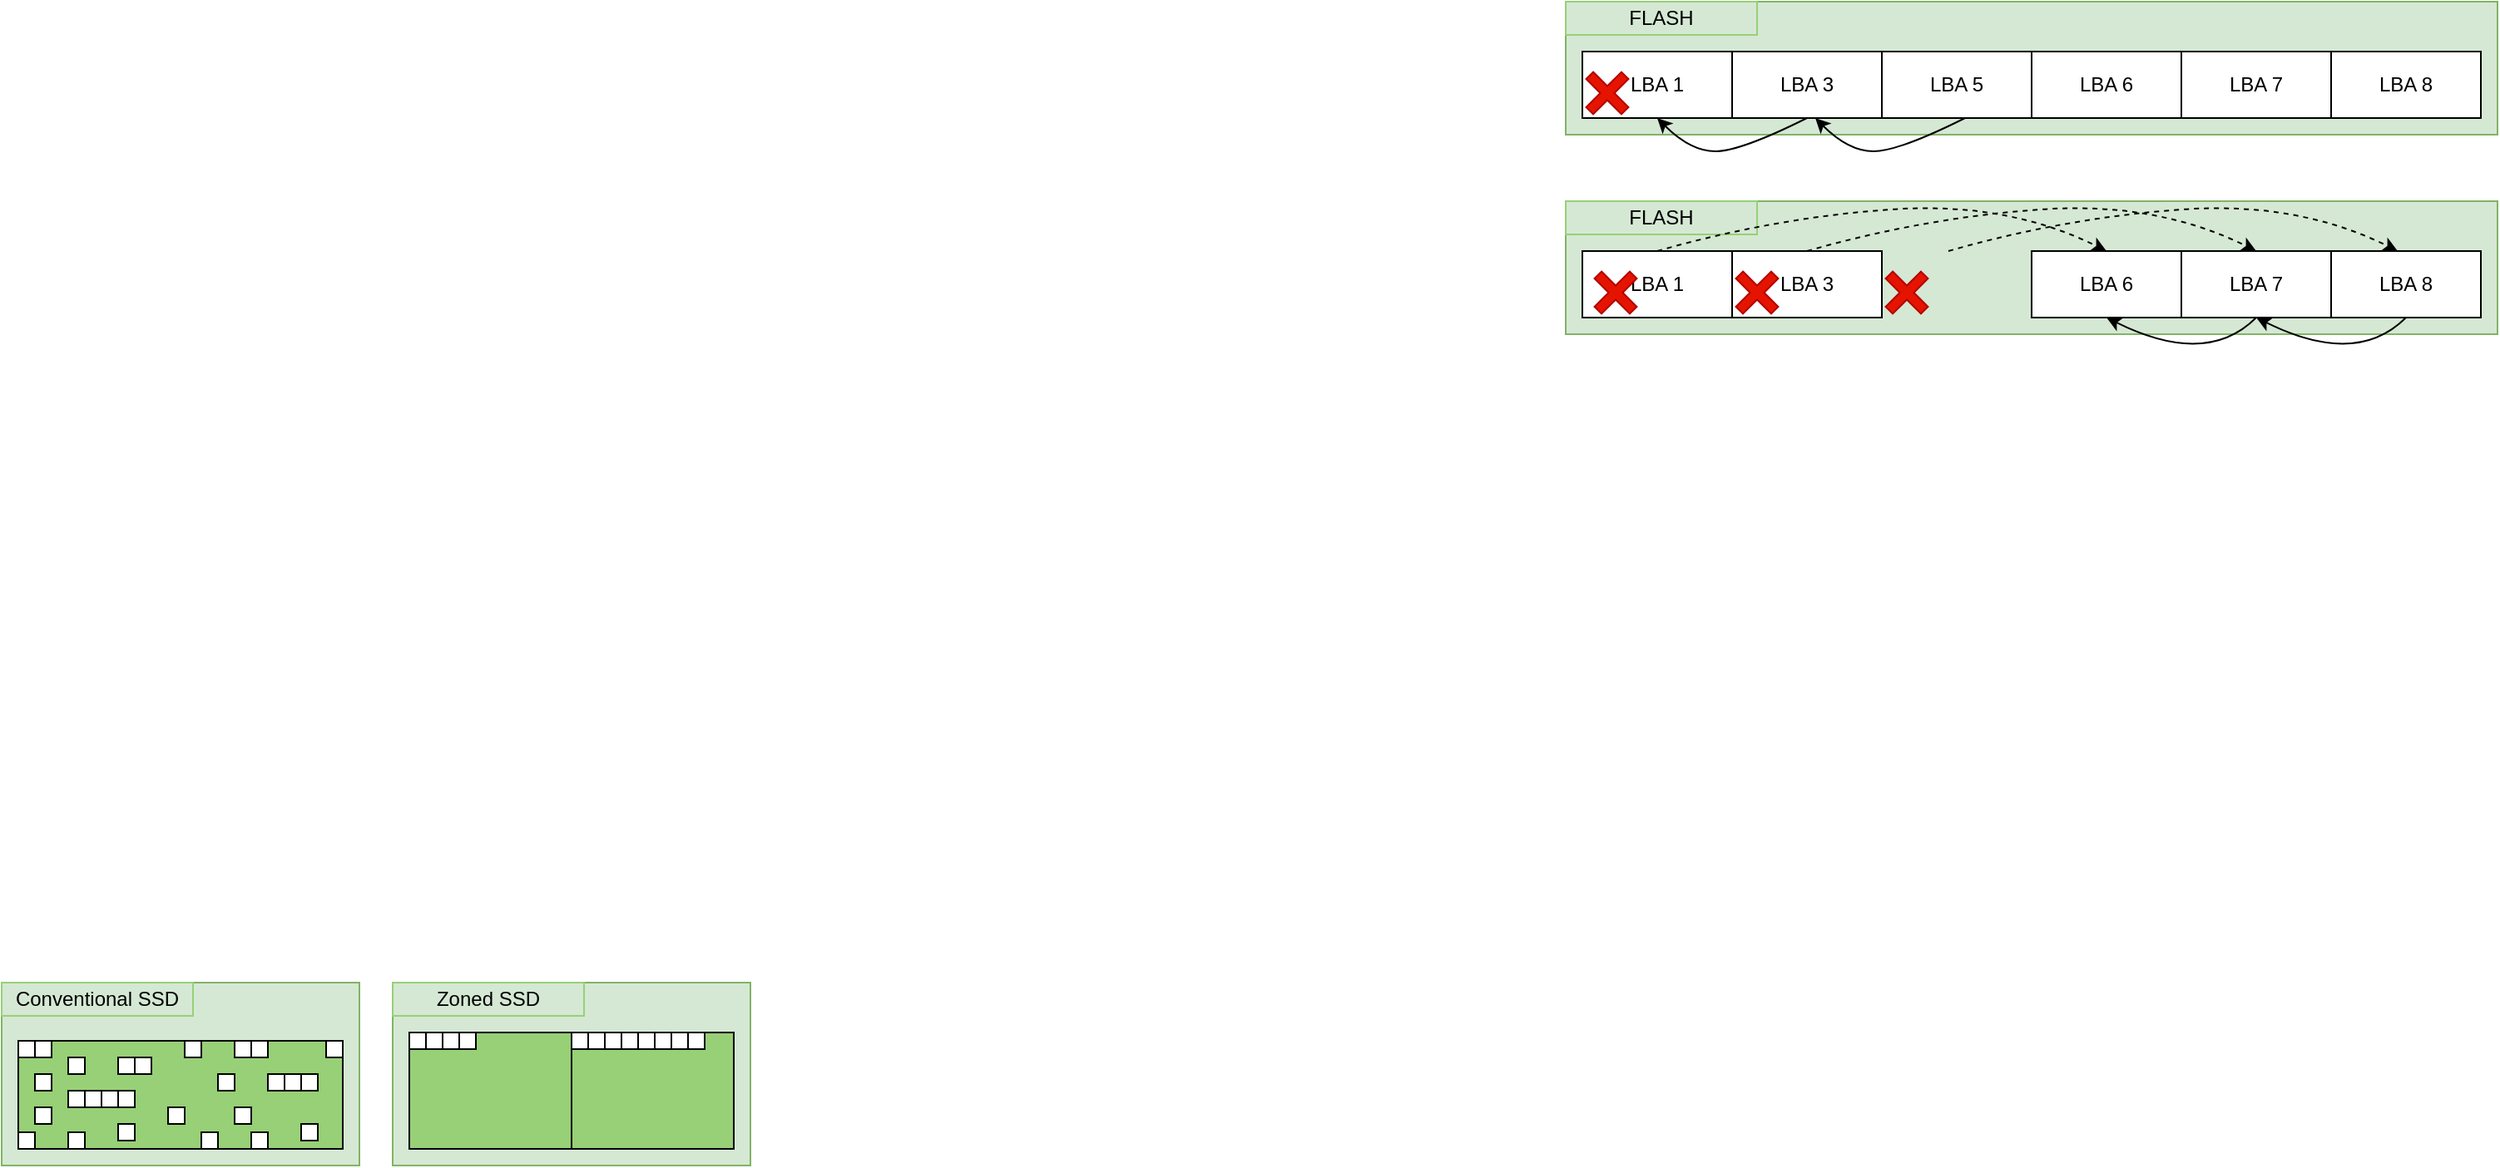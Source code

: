 <mxfile version="17.1.4" type="device"><diagram id="UtqFidSe_alC72zj-UNw" name="Page-1"><mxGraphModel dx="1510" dy="360" grid="1" gridSize="10" guides="1" tooltips="1" connect="1" arrows="1" fold="1" page="1" pageScale="1" pageWidth="850" pageHeight="1100" math="0" shadow="0"><root><mxCell id="0"/><mxCell id="1" parent="0"/><mxCell id="ZvPtt9ZrUpYG3HBf_UZB-3" value="" style="rounded=0;whiteSpace=wrap;html=1;fillColor=#d5e8d4;strokeColor=#82b366;" vertex="1" parent="1"><mxGeometry x="-770" y="860" width="215" height="110" as="geometry"/></mxCell><mxCell id="ZvPtt9ZrUpYG3HBf_UZB-5" value="Conventional SSD" style="text;html=1;fillColor=none;align=center;verticalAlign=middle;whiteSpace=wrap;rounded=0;strokeColor=#97D077;" vertex="1" parent="1"><mxGeometry x="-770" y="860" width="115" height="20" as="geometry"/></mxCell><mxCell id="ZvPtt9ZrUpYG3HBf_UZB-6" value="" style="group;fontSize=12;" vertex="1" connectable="0" parent="1"><mxGeometry x="-630" y="780" width="10" height="10" as="geometry"/></mxCell><mxCell id="ZvPtt9ZrUpYG3HBf_UZB-14" value="" style="rounded=0;whiteSpace=wrap;html=1;fillColor=#d5e8d4;strokeColor=#82b366;" vertex="1" parent="1"><mxGeometry x="-535" y="860" width="215" height="110" as="geometry"/></mxCell><mxCell id="ZvPtt9ZrUpYG3HBf_UZB-16" value="Zoned SSD" style="text;html=1;fillColor=none;align=center;verticalAlign=middle;whiteSpace=wrap;rounded=0;strokeColor=#97D077;" vertex="1" parent="1"><mxGeometry x="-535" y="860" width="115" height="20" as="geometry"/></mxCell><mxCell id="ZvPtt9ZrUpYG3HBf_UZB-19" value="" style="group;fontSize=12;" vertex="1" connectable="0" parent="1"><mxGeometry x="-525" y="890" width="97.5" height="70" as="geometry"/></mxCell><mxCell id="ZvPtt9ZrUpYG3HBf_UZB-20" value="" style="group" vertex="1" connectable="0" parent="ZvPtt9ZrUpYG3HBf_UZB-19"><mxGeometry width="97.5" height="70" as="geometry"/></mxCell><mxCell id="ZvPtt9ZrUpYG3HBf_UZB-21" value="" style="rounded=0;whiteSpace=wrap;html=1;fillColor=#97D077;" vertex="1" parent="ZvPtt9ZrUpYG3HBf_UZB-20"><mxGeometry width="97.5" height="70" as="geometry"/></mxCell><mxCell id="ZvPtt9ZrUpYG3HBf_UZB-62" value="" style="rounded=0;whiteSpace=wrap;html=1;" vertex="1" parent="ZvPtt9ZrUpYG3HBf_UZB-20"><mxGeometry width="10" height="10" as="geometry"/></mxCell><mxCell id="ZvPtt9ZrUpYG3HBf_UZB-63" value="" style="rounded=0;whiteSpace=wrap;html=1;" vertex="1" parent="ZvPtt9ZrUpYG3HBf_UZB-20"><mxGeometry x="10" width="10" height="10" as="geometry"/></mxCell><mxCell id="ZvPtt9ZrUpYG3HBf_UZB-64" value="" style="rounded=0;whiteSpace=wrap;html=1;" vertex="1" parent="ZvPtt9ZrUpYG3HBf_UZB-20"><mxGeometry x="20" width="10" height="10" as="geometry"/></mxCell><mxCell id="ZvPtt9ZrUpYG3HBf_UZB-65" value="" style="rounded=0;whiteSpace=wrap;html=1;" vertex="1" parent="ZvPtt9ZrUpYG3HBf_UZB-20"><mxGeometry x="30" width="10" height="10" as="geometry"/></mxCell><mxCell id="ZvPtt9ZrUpYG3HBf_UZB-22" value="" style="group;fontSize=12;" vertex="1" connectable="0" parent="1"><mxGeometry x="-760" y="895" width="230" height="70" as="geometry"/></mxCell><mxCell id="ZvPtt9ZrUpYG3HBf_UZB-23" value="" style="group" vertex="1" connectable="0" parent="ZvPtt9ZrUpYG3HBf_UZB-22"><mxGeometry width="230" height="70" as="geometry"/></mxCell><mxCell id="ZvPtt9ZrUpYG3HBf_UZB-24" value="" style="rounded=0;whiteSpace=wrap;html=1;fillColor=#97D077;" vertex="1" parent="ZvPtt9ZrUpYG3HBf_UZB-23"><mxGeometry width="195" height="65" as="geometry"/></mxCell><mxCell id="ZvPtt9ZrUpYG3HBf_UZB-78" value="" style="rounded=0;whiteSpace=wrap;html=1;" vertex="1" parent="ZvPtt9ZrUpYG3HBf_UZB-23"><mxGeometry width="10" height="10" as="geometry"/></mxCell><mxCell id="ZvPtt9ZrUpYG3HBf_UZB-79" value="" style="rounded=0;whiteSpace=wrap;html=1;" vertex="1" parent="ZvPtt9ZrUpYG3HBf_UZB-23"><mxGeometry x="10" width="10" height="10" as="geometry"/></mxCell><mxCell id="ZvPtt9ZrUpYG3HBf_UZB-74" value="" style="rounded=0;whiteSpace=wrap;html=1;" vertex="1" parent="ZvPtt9ZrUpYG3HBf_UZB-23"><mxGeometry x="30" y="10" width="10" height="10" as="geometry"/></mxCell><mxCell id="ZvPtt9ZrUpYG3HBf_UZB-75" value="" style="rounded=0;whiteSpace=wrap;html=1;" vertex="1" parent="ZvPtt9ZrUpYG3HBf_UZB-23"><mxGeometry x="10" y="20" width="10" height="10" as="geometry"/></mxCell><mxCell id="ZvPtt9ZrUpYG3HBf_UZB-80" value="" style="rounded=0;whiteSpace=wrap;html=1;" vertex="1" parent="ZvPtt9ZrUpYG3HBf_UZB-23"><mxGeometry x="30" y="30" width="10" height="10" as="geometry"/></mxCell><mxCell id="ZvPtt9ZrUpYG3HBf_UZB-81" value="" style="rounded=0;whiteSpace=wrap;html=1;" vertex="1" parent="ZvPtt9ZrUpYG3HBf_UZB-23"><mxGeometry x="40" y="30" width="10" height="10" as="geometry"/></mxCell><mxCell id="ZvPtt9ZrUpYG3HBf_UZB-82" value="" style="rounded=0;whiteSpace=wrap;html=1;" vertex="1" parent="ZvPtt9ZrUpYG3HBf_UZB-23"><mxGeometry x="50" y="30" width="10" height="10" as="geometry"/></mxCell><mxCell id="ZvPtt9ZrUpYG3HBf_UZB-83" value="" style="rounded=0;whiteSpace=wrap;html=1;" vertex="1" parent="ZvPtt9ZrUpYG3HBf_UZB-23"><mxGeometry x="10" y="40" width="10" height="10" as="geometry"/></mxCell><mxCell id="ZvPtt9ZrUpYG3HBf_UZB-84" value="" style="rounded=0;whiteSpace=wrap;html=1;" vertex="1" parent="ZvPtt9ZrUpYG3HBf_UZB-23"><mxGeometry y="55" width="10" height="10" as="geometry"/></mxCell><mxCell id="ZvPtt9ZrUpYG3HBf_UZB-85" value="" style="rounded=0;whiteSpace=wrap;html=1;" vertex="1" parent="ZvPtt9ZrUpYG3HBf_UZB-23"><mxGeometry x="30" y="55" width="10" height="10" as="geometry"/></mxCell><mxCell id="ZvPtt9ZrUpYG3HBf_UZB-86" value="" style="rounded=0;whiteSpace=wrap;html=1;" vertex="1" parent="ZvPtt9ZrUpYG3HBf_UZB-23"><mxGeometry x="70" y="10" width="10" height="10" as="geometry"/></mxCell><mxCell id="ZvPtt9ZrUpYG3HBf_UZB-87" value="" style="rounded=0;whiteSpace=wrap;html=1;" vertex="1" parent="ZvPtt9ZrUpYG3HBf_UZB-23"><mxGeometry x="170" y="50" width="10" height="10" as="geometry"/></mxCell><mxCell id="ZvPtt9ZrUpYG3HBf_UZB-88" value="" style="rounded=0;whiteSpace=wrap;html=1;" vertex="1" parent="ZvPtt9ZrUpYG3HBf_UZB-23"><mxGeometry x="60" y="10" width="10" height="10" as="geometry"/></mxCell><mxCell id="ZvPtt9ZrUpYG3HBf_UZB-89" value="" style="rounded=0;whiteSpace=wrap;html=1;" vertex="1" parent="ZvPtt9ZrUpYG3HBf_UZB-23"><mxGeometry x="60" y="30" width="10" height="10" as="geometry"/></mxCell><mxCell id="ZvPtt9ZrUpYG3HBf_UZB-90" value="" style="rounded=0;whiteSpace=wrap;html=1;" vertex="1" parent="ZvPtt9ZrUpYG3HBf_UZB-23"><mxGeometry x="90" y="40" width="10" height="10" as="geometry"/></mxCell><mxCell id="ZvPtt9ZrUpYG3HBf_UZB-91" value="" style="rounded=0;whiteSpace=wrap;html=1;" vertex="1" parent="ZvPtt9ZrUpYG3HBf_UZB-23"><mxGeometry x="60" y="50" width="10" height="10" as="geometry"/></mxCell><mxCell id="ZvPtt9ZrUpYG3HBf_UZB-92" value="" style="rounded=0;whiteSpace=wrap;html=1;" vertex="1" parent="ZvPtt9ZrUpYG3HBf_UZB-23"><mxGeometry x="120" y="20" width="10" height="10" as="geometry"/></mxCell><mxCell id="ZvPtt9ZrUpYG3HBf_UZB-93" value="" style="rounded=0;whiteSpace=wrap;html=1;" vertex="1" parent="ZvPtt9ZrUpYG3HBf_UZB-23"><mxGeometry x="185" width="10" height="10" as="geometry"/></mxCell><mxCell id="ZvPtt9ZrUpYG3HBf_UZB-94" value="" style="rounded=0;whiteSpace=wrap;html=1;" vertex="1" parent="ZvPtt9ZrUpYG3HBf_UZB-23"><mxGeometry x="140" width="10" height="10" as="geometry"/></mxCell><mxCell id="ZvPtt9ZrUpYG3HBf_UZB-95" value="" style="rounded=0;whiteSpace=wrap;html=1;" vertex="1" parent="ZvPtt9ZrUpYG3HBf_UZB-23"><mxGeometry x="130" width="10" height="10" as="geometry"/></mxCell><mxCell id="ZvPtt9ZrUpYG3HBf_UZB-96" value="" style="rounded=0;whiteSpace=wrap;html=1;" vertex="1" parent="ZvPtt9ZrUpYG3HBf_UZB-23"><mxGeometry x="150" y="20" width="10" height="10" as="geometry"/></mxCell><mxCell id="ZvPtt9ZrUpYG3HBf_UZB-97" value="" style="rounded=0;whiteSpace=wrap;html=1;" vertex="1" parent="ZvPtt9ZrUpYG3HBf_UZB-23"><mxGeometry x="160" y="20" width="10" height="10" as="geometry"/></mxCell><mxCell id="ZvPtt9ZrUpYG3HBf_UZB-98" value="" style="rounded=0;whiteSpace=wrap;html=1;" vertex="1" parent="ZvPtt9ZrUpYG3HBf_UZB-23"><mxGeometry x="170" y="20" width="10" height="10" as="geometry"/></mxCell><mxCell id="ZvPtt9ZrUpYG3HBf_UZB-99" value="" style="rounded=0;whiteSpace=wrap;html=1;" vertex="1" parent="ZvPtt9ZrUpYG3HBf_UZB-23"><mxGeometry x="130" y="40" width="10" height="10" as="geometry"/></mxCell><mxCell id="ZvPtt9ZrUpYG3HBf_UZB-100" value="" style="rounded=0;whiteSpace=wrap;html=1;" vertex="1" parent="ZvPtt9ZrUpYG3HBf_UZB-23"><mxGeometry x="140" y="55" width="10" height="10" as="geometry"/></mxCell><mxCell id="ZvPtt9ZrUpYG3HBf_UZB-101" value="" style="rounded=0;whiteSpace=wrap;html=1;" vertex="1" parent="ZvPtt9ZrUpYG3HBf_UZB-23"><mxGeometry x="110" y="55" width="10" height="10" as="geometry"/></mxCell><mxCell id="ZvPtt9ZrUpYG3HBf_UZB-102" value="" style="rounded=0;whiteSpace=wrap;html=1;" vertex="1" parent="ZvPtt9ZrUpYG3HBf_UZB-23"><mxGeometry x="100" width="10" height="10" as="geometry"/></mxCell><mxCell id="ZvPtt9ZrUpYG3HBf_UZB-32" value="" style="group;fontSize=12;" vertex="1" connectable="0" parent="1"><mxGeometry x="-427.5" y="890" width="97.5" height="70" as="geometry"/></mxCell><mxCell id="ZvPtt9ZrUpYG3HBf_UZB-33" value="" style="group" vertex="1" connectable="0" parent="ZvPtt9ZrUpYG3HBf_UZB-32"><mxGeometry width="97.5" height="70" as="geometry"/></mxCell><mxCell id="ZvPtt9ZrUpYG3HBf_UZB-34" value="" style="rounded=0;whiteSpace=wrap;html=1;fillColor=#97D077;" vertex="1" parent="ZvPtt9ZrUpYG3HBf_UZB-33"><mxGeometry width="97.5" height="70" as="geometry"/></mxCell><mxCell id="ZvPtt9ZrUpYG3HBf_UZB-66" value="" style="rounded=0;whiteSpace=wrap;html=1;" vertex="1" parent="ZvPtt9ZrUpYG3HBf_UZB-33"><mxGeometry width="10" height="10" as="geometry"/></mxCell><mxCell id="ZvPtt9ZrUpYG3HBf_UZB-67" value="" style="rounded=0;whiteSpace=wrap;html=1;" vertex="1" parent="ZvPtt9ZrUpYG3HBf_UZB-33"><mxGeometry x="10" width="10" height="10" as="geometry"/></mxCell><mxCell id="ZvPtt9ZrUpYG3HBf_UZB-68" value="" style="rounded=0;whiteSpace=wrap;html=1;" vertex="1" parent="ZvPtt9ZrUpYG3HBf_UZB-33"><mxGeometry x="20" width="10" height="10" as="geometry"/></mxCell><mxCell id="ZvPtt9ZrUpYG3HBf_UZB-69" value="" style="rounded=0;whiteSpace=wrap;html=1;" vertex="1" parent="ZvPtt9ZrUpYG3HBf_UZB-33"><mxGeometry x="30" width="10" height="10" as="geometry"/></mxCell><mxCell id="ZvPtt9ZrUpYG3HBf_UZB-70" value="" style="rounded=0;whiteSpace=wrap;html=1;" vertex="1" parent="ZvPtt9ZrUpYG3HBf_UZB-33"><mxGeometry x="40" width="10" height="10" as="geometry"/></mxCell><mxCell id="ZvPtt9ZrUpYG3HBf_UZB-71" value="" style="rounded=0;whiteSpace=wrap;html=1;" vertex="1" parent="ZvPtt9ZrUpYG3HBf_UZB-33"><mxGeometry x="50" width="10" height="10" as="geometry"/></mxCell><mxCell id="ZvPtt9ZrUpYG3HBf_UZB-72" value="" style="rounded=0;whiteSpace=wrap;html=1;" vertex="1" parent="ZvPtt9ZrUpYG3HBf_UZB-33"><mxGeometry x="60" width="10" height="10" as="geometry"/></mxCell><mxCell id="ZvPtt9ZrUpYG3HBf_UZB-73" value="" style="rounded=0;whiteSpace=wrap;html=1;" vertex="1" parent="ZvPtt9ZrUpYG3HBf_UZB-33"><mxGeometry x="70" width="10" height="10" as="geometry"/></mxCell><mxCell id="ZvPtt9ZrUpYG3HBf_UZB-35" value="" style="rounded=0;whiteSpace=wrap;html=1;fillColor=#d5e8d4;strokeColor=#82b366;" vertex="1" parent="1"><mxGeometry x="170" y="270" width="560" height="80" as="geometry"/></mxCell><mxCell id="ZvPtt9ZrUpYG3HBf_UZB-36" value="LBA 1" style="rounded=0;whiteSpace=wrap;html=1;" vertex="1" parent="1"><mxGeometry x="180" y="300" width="90" height="40" as="geometry"/></mxCell><mxCell id="ZvPtt9ZrUpYG3HBf_UZB-37" value="FLASH" style="text;html=1;fillColor=none;align=center;verticalAlign=middle;whiteSpace=wrap;rounded=0;strokeColor=#97D077;" vertex="1" parent="1"><mxGeometry x="170" y="270" width="115" height="20" as="geometry"/></mxCell><mxCell id="ZvPtt9ZrUpYG3HBf_UZB-38" value="LBA 3" style="rounded=0;whiteSpace=wrap;html=1;" vertex="1" parent="1"><mxGeometry x="270" y="300" width="90" height="40" as="geometry"/></mxCell><mxCell id="ZvPtt9ZrUpYG3HBf_UZB-39" value="" style="curved=1;endArrow=classic;html=1;rounded=0;exitX=0.5;exitY=1;exitDx=0;exitDy=0;entryX=0.5;entryY=1;entryDx=0;entryDy=0;" edge="1" parent="1" source="ZvPtt9ZrUpYG3HBf_UZB-38" target="ZvPtt9ZrUpYG3HBf_UZB-36"><mxGeometry width="50" height="50" relative="1" as="geometry"><mxPoint x="365" y="450" as="sourcePoint"/><mxPoint x="415" y="400" as="targetPoint"/><Array as="points"><mxPoint x="275" y="360"/><mxPoint x="245" y="360"/></Array></mxGeometry></mxCell><mxCell id="ZvPtt9ZrUpYG3HBf_UZB-40" value="LBA 5" style="rounded=0;whiteSpace=wrap;html=1;" vertex="1" parent="1"><mxGeometry x="360" y="300" width="90" height="40" as="geometry"/></mxCell><mxCell id="ZvPtt9ZrUpYG3HBf_UZB-41" value="" style="shape=cross;whiteSpace=wrap;html=1;rotation=45;fillColor=#e51400;fontColor=#ffffff;strokeColor=#B20000;" vertex="1" parent="1"><mxGeometry x="180" y="310" width="30" height="30" as="geometry"/></mxCell><mxCell id="ZvPtt9ZrUpYG3HBf_UZB-42" value="" style="rounded=0;whiteSpace=wrap;html=1;fillColor=#d5e8d4;strokeColor=#82b366;" vertex="1" parent="1"><mxGeometry x="170" y="390" width="560" height="80" as="geometry"/></mxCell><mxCell id="ZvPtt9ZrUpYG3HBf_UZB-43" value="LBA 1" style="rounded=0;whiteSpace=wrap;html=1;" vertex="1" parent="1"><mxGeometry x="180" y="420" width="90" height="40" as="geometry"/></mxCell><mxCell id="ZvPtt9ZrUpYG3HBf_UZB-44" value="FLASH" style="text;html=1;fillColor=none;align=center;verticalAlign=middle;whiteSpace=wrap;rounded=0;strokeColor=#97D077;" vertex="1" parent="1"><mxGeometry x="170" y="390" width="115" height="20" as="geometry"/></mxCell><mxCell id="ZvPtt9ZrUpYG3HBf_UZB-45" value="LBA 3" style="rounded=0;whiteSpace=wrap;html=1;" vertex="1" parent="1"><mxGeometry x="270" y="420" width="90" height="40" as="geometry"/></mxCell><mxCell id="ZvPtt9ZrUpYG3HBf_UZB-47" value="LBA 6" style="rounded=0;whiteSpace=wrap;html=1;" vertex="1" parent="1"><mxGeometry x="450" y="420" width="90" height="40" as="geometry"/></mxCell><mxCell id="ZvPtt9ZrUpYG3HBf_UZB-48" value="LBA 7" style="rounded=0;whiteSpace=wrap;html=1;" vertex="1" parent="1"><mxGeometry x="540" y="420" width="90" height="40" as="geometry"/></mxCell><mxCell id="ZvPtt9ZrUpYG3HBf_UZB-49" value="LBA 8" style="rounded=0;whiteSpace=wrap;html=1;" vertex="1" parent="1"><mxGeometry x="630" y="420" width="90" height="40" as="geometry"/></mxCell><mxCell id="ZvPtt9ZrUpYG3HBf_UZB-50" value="" style="curved=1;endArrow=classic;html=1;rounded=0;exitX=0.5;exitY=1;exitDx=0;exitDy=0;entryX=0.5;entryY=1;entryDx=0;entryDy=0;" edge="1" parent="1" source="ZvPtt9ZrUpYG3HBf_UZB-49" target="ZvPtt9ZrUpYG3HBf_UZB-48"><mxGeometry width="50" height="50" relative="1" as="geometry"><mxPoint x="885" y="490" as="sourcePoint"/><mxPoint x="705" y="490" as="targetPoint"/><Array as="points"><mxPoint x="645" y="490"/></Array></mxGeometry></mxCell><mxCell id="ZvPtt9ZrUpYG3HBf_UZB-51" value="" style="shape=cross;whiteSpace=wrap;html=1;rotation=45;fillColor=#e51400;fontColor=#ffffff;strokeColor=#B20000;" vertex="1" parent="1"><mxGeometry x="185" y="430" width="30" height="30" as="geometry"/></mxCell><mxCell id="ZvPtt9ZrUpYG3HBf_UZB-52" value="" style="shape=cross;whiteSpace=wrap;html=1;rotation=45;fillColor=#e51400;fontColor=#ffffff;strokeColor=#B20000;" vertex="1" parent="1"><mxGeometry x="270" y="430" width="30" height="30" as="geometry"/></mxCell><mxCell id="ZvPtt9ZrUpYG3HBf_UZB-53" value="" style="shape=cross;whiteSpace=wrap;html=1;rotation=45;fillColor=#e51400;fontColor=#ffffff;strokeColor=#B20000;" vertex="1" parent="1"><mxGeometry x="360" y="430" width="30" height="30" as="geometry"/></mxCell><mxCell id="ZvPtt9ZrUpYG3HBf_UZB-54" value="" style="curved=1;endArrow=classic;html=1;rounded=0;exitX=0.5;exitY=0;exitDx=0;exitDy=0;entryX=0.5;entryY=0;entryDx=0;entryDy=0;dashed=1;" edge="1" parent="1" source="ZvPtt9ZrUpYG3HBf_UZB-43" target="ZvPtt9ZrUpYG3HBf_UZB-47"><mxGeometry width="50" height="50" relative="1" as="geometry"><mxPoint x="775" y="470" as="sourcePoint"/><mxPoint x="685" y="470" as="targetPoint"/><Array as="points"><mxPoint x="295" y="400"/><mxPoint x="435" y="390"/></Array></mxGeometry></mxCell><mxCell id="ZvPtt9ZrUpYG3HBf_UZB-55" value="" style="curved=1;endArrow=classic;html=1;rounded=0;exitX=0.5;exitY=1;exitDx=0;exitDy=0;entryX=0.5;entryY=1;entryDx=0;entryDy=0;" edge="1" parent="1"><mxGeometry width="50" height="50" relative="1" as="geometry"><mxPoint x="410" y="340" as="sourcePoint"/><mxPoint x="320" y="340" as="targetPoint"/><Array as="points"><mxPoint x="370" y="360"/><mxPoint x="340" y="360"/></Array></mxGeometry></mxCell><mxCell id="ZvPtt9ZrUpYG3HBf_UZB-56" value="" style="curved=1;endArrow=classic;html=1;rounded=0;exitX=0.5;exitY=1;exitDx=0;exitDy=0;entryX=0.5;entryY=1;entryDx=0;entryDy=0;" edge="1" parent="1"><mxGeometry width="50" height="50" relative="1" as="geometry"><mxPoint x="585" y="460" as="sourcePoint"/><mxPoint x="495" y="460" as="targetPoint"/><Array as="points"><mxPoint x="555" y="490"/></Array></mxGeometry></mxCell><mxCell id="ZvPtt9ZrUpYG3HBf_UZB-57" value="LBA 6" style="rounded=0;whiteSpace=wrap;html=1;" vertex="1" parent="1"><mxGeometry x="450" y="300" width="90" height="40" as="geometry"/></mxCell><mxCell id="ZvPtt9ZrUpYG3HBf_UZB-58" value="LBA 7" style="rounded=0;whiteSpace=wrap;html=1;" vertex="1" parent="1"><mxGeometry x="540" y="300" width="90" height="40" as="geometry"/></mxCell><mxCell id="ZvPtt9ZrUpYG3HBf_UZB-59" value="LBA 8" style="rounded=0;whiteSpace=wrap;html=1;" vertex="1" parent="1"><mxGeometry x="630" y="300" width="90" height="40" as="geometry"/></mxCell><mxCell id="ZvPtt9ZrUpYG3HBf_UZB-60" value="" style="curved=1;endArrow=classic;html=1;rounded=0;exitX=0.5;exitY=0;exitDx=0;exitDy=0;entryX=0.5;entryY=0;entryDx=0;entryDy=0;dashed=1;" edge="1" parent="1"><mxGeometry width="50" height="50" relative="1" as="geometry"><mxPoint x="315" y="420" as="sourcePoint"/><mxPoint x="585" y="420" as="targetPoint"/><Array as="points"><mxPoint x="385" y="400"/><mxPoint x="525" y="390"/></Array></mxGeometry></mxCell><mxCell id="ZvPtt9ZrUpYG3HBf_UZB-61" value="" style="curved=1;endArrow=classic;html=1;rounded=0;exitX=0.5;exitY=0;exitDx=0;exitDy=0;entryX=0.5;entryY=0;entryDx=0;entryDy=0;dashed=1;" edge="1" parent="1"><mxGeometry width="50" height="50" relative="1" as="geometry"><mxPoint x="400" y="420" as="sourcePoint"/><mxPoint x="670" y="420" as="targetPoint"/><Array as="points"><mxPoint x="470" y="400"/><mxPoint x="610" y="390"/></Array></mxGeometry></mxCell></root></mxGraphModel></diagram></mxfile>